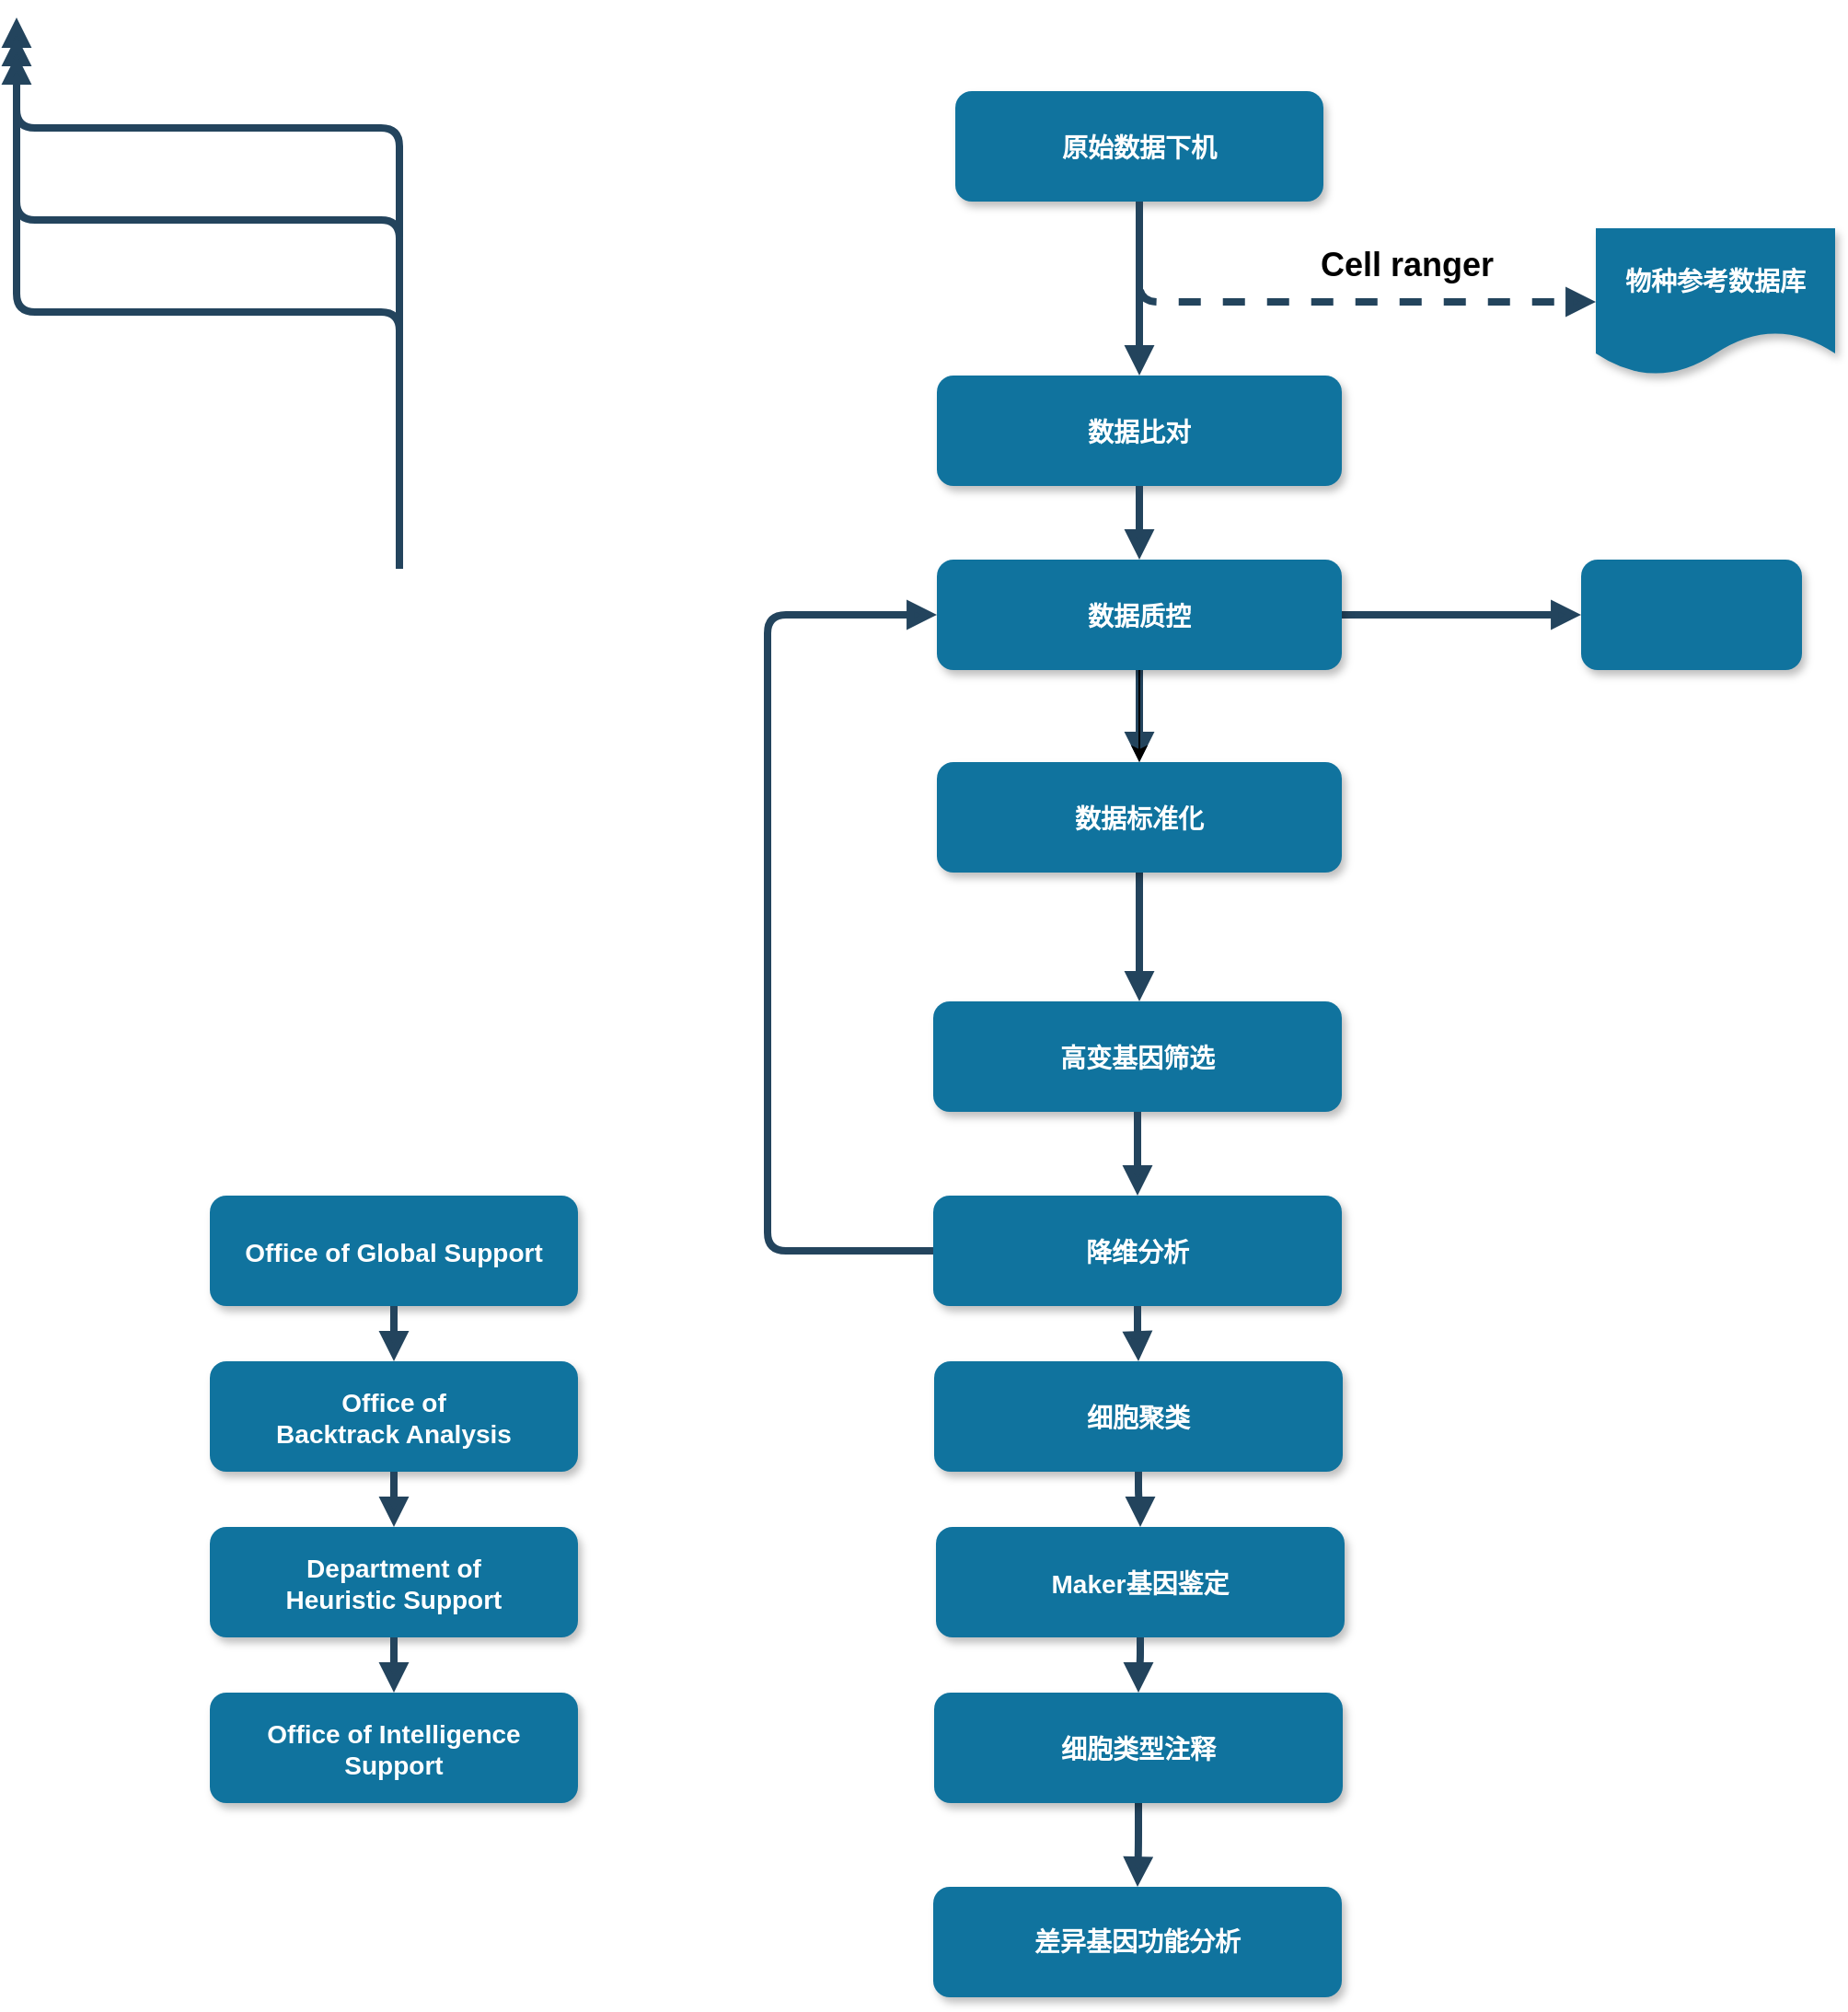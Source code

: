 <mxfile version="13.6.2" type="github">
  <diagram name="Page-1" id="97916047-d0de-89f5-080d-49f4d83e522f">
    <mxGraphModel dx="1483" dy="829" grid="1" gridSize="10" guides="1" tooltips="1" connect="1" arrows="1" fold="1" page="1" pageScale="1.5" pageWidth="1169" pageHeight="827" background="#ffffff" math="0" shadow="0">
      <root>
        <mxCell id="0" />
        <mxCell id="1" parent="0" />
        <mxCell id="2" value="原始数据下机" style="rounded=1;fillColor=#10739E;strokeColor=none;shadow=1;gradientColor=none;fontStyle=1;fontColor=#FFFFFF;fontSize=14;" parent="1" vertex="1">
          <mxGeometry x="672" y="205.5" width="200" height="60" as="geometry" />
        </mxCell>
        <mxCell id="3" value="数据比对" style="rounded=1;fillColor=#10739E;strokeColor=none;shadow=1;gradientColor=none;fontStyle=1;fontColor=#FFFFFF;fontSize=14;verticalAlign=middle;" parent="1" vertex="1">
          <mxGeometry x="662" y="360" width="220" height="60" as="geometry" />
        </mxCell>
        <mxCell id="9" value="Office of Global Support" style="rounded=1;fillColor=#10739E;strokeColor=none;shadow=1;gradientColor=none;fontStyle=1;fontColor=#FFFFFF;fontSize=14;" parent="1" vertex="1">
          <mxGeometry x="267" y="805.5" width="200" height="60" as="geometry" />
        </mxCell>
        <mxCell id="10" value="Office of &#xa;Backtrack Analysis" style="rounded=1;fillColor=#10739E;strokeColor=none;shadow=1;gradientColor=none;fontStyle=1;fontColor=#FFFFFF;fontSize=14;" parent="1" vertex="1">
          <mxGeometry x="267" y="895.5" width="200" height="60" as="geometry" />
        </mxCell>
        <mxCell id="11" value="Department of &#xa;Heuristic Support" style="rounded=1;fillColor=#10739E;strokeColor=none;shadow=1;gradientColor=none;fontStyle=1;fontColor=#FFFFFF;fontSize=14;" parent="1" vertex="1">
          <mxGeometry x="267" y="985.5" width="200" height="60" as="geometry" />
        </mxCell>
        <mxCell id="12" value="Office of Intelligence &#xa;Support" style="rounded=1;fillColor=#10739E;strokeColor=none;shadow=1;gradientColor=none;fontStyle=1;fontColor=#FFFFFF;fontSize=14;" parent="1" vertex="1">
          <mxGeometry x="267" y="1075.5" width="200" height="60" as="geometry" />
        </mxCell>
        <mxCell id="18" value="高变基因筛选" style="rounded=1;fillColor=#10739E;strokeColor=none;shadow=1;gradientColor=none;fontStyle=1;fontColor=#FFFFFF;fontSize=14;" parent="1" vertex="1">
          <mxGeometry x="660" y="700" width="222" height="60" as="geometry" />
        </mxCell>
        <mxCell id="19" value="降维分析" style="rounded=1;fillColor=#10739E;strokeColor=none;shadow=1;gradientColor=none;fontStyle=1;fontColor=#FFFFFF;fontSize=14;" parent="1" vertex="1">
          <mxGeometry x="660" y="805.5" width="222" height="60" as="geometry" />
        </mxCell>
        <mxCell id="20" value="细胞聚类" style="rounded=1;fillColor=#10739E;strokeColor=none;shadow=1;gradientColor=none;fontStyle=1;fontColor=#FFFFFF;fontSize=14;" parent="1" vertex="1">
          <mxGeometry x="660.5" y="895.5" width="222" height="60" as="geometry" />
        </mxCell>
        <mxCell id="21" value="Maker基因鉴定" style="rounded=1;fillColor=#10739E;strokeColor=none;shadow=1;gradientColor=none;fontStyle=1;fontColor=#FFFFFF;fontSize=14;" parent="1" vertex="1">
          <mxGeometry x="661.5" y="985.5" width="222" height="60" as="geometry" />
        </mxCell>
        <mxCell id="O0lkl8zHiSeVPPPmKp58-76" value="" style="edgeStyle=orthogonalEdgeStyle;rounded=1;orthogonalLoop=1;jettySize=auto;html=1;fontSize=11;fontColor=#000000;fontStyle=1;strokeColor=#23445D;strokeWidth=4;endFill=1;endArrow=block;" edge="1" parent="1" source="22" target="O0lkl8zHiSeVPPPmKp58-75">
          <mxGeometry relative="1" as="geometry" />
        </mxCell>
        <mxCell id="22" value="细胞类型注释" style="rounded=1;fillColor=#10739E;strokeColor=none;shadow=1;gradientColor=none;fontStyle=1;fontColor=#FFFFFF;fontSize=14;" parent="1" vertex="1">
          <mxGeometry x="660.5" y="1075.5" width="222" height="60" as="geometry" />
        </mxCell>
        <mxCell id="29" value="" style="edgeStyle=elbowEdgeStyle;elbow=vertical;strokeWidth=4;endArrow=block;endFill=1;fontStyle=1;strokeColor=#23445D;" parent="1" source="2" target="3" edge="1">
          <mxGeometry x="22" y="165.5" width="100" height="100" as="geometry">
            <mxPoint x="22" y="265.5" as="sourcePoint" />
            <mxPoint x="122" y="165.5" as="targetPoint" />
          </mxGeometry>
        </mxCell>
        <mxCell id="30" value="" style="edgeStyle=elbowEdgeStyle;elbow=vertical;strokeWidth=4;endArrow=block;endFill=1;fontStyle=1;strokeColor=#23445D;entryX=0.5;entryY=0;entryDx=0;entryDy=0;exitX=0.5;exitY=1;exitDx=0;exitDy=0;" parent="1" source="O0lkl8zHiSeVPPPmKp58-67" target="O0lkl8zHiSeVPPPmKp58-66" edge="1">
          <mxGeometry x="22" y="165.5" width="100" height="100" as="geometry">
            <mxPoint x="22" y="265.5" as="sourcePoint" />
            <mxPoint x="770" y="460" as="targetPoint" />
            <Array as="points">
              <mxPoint x="767" y="495" />
            </Array>
          </mxGeometry>
        </mxCell>
        <mxCell id="33" value="" style="edgeStyle=elbowEdgeStyle;elbow=vertical;strokeWidth=4;endArrow=block;endFill=1;fontStyle=1;dashed=1;strokeColor=#23445D;entryX=0;entryY=0.5;entryDx=0;entryDy=0;" parent="1" source="2" target="O0lkl8zHiSeVPPPmKp58-56" edge="1">
          <mxGeometry x="22" y="165.5" width="100" height="100" as="geometry">
            <mxPoint x="22" y="265.5" as="sourcePoint" />
            <mxPoint x="1080" y="260" as="targetPoint" />
            <Array as="points">
              <mxPoint x="880" y="320" />
            </Array>
          </mxGeometry>
        </mxCell>
        <mxCell id="34" value="" style="edgeStyle=elbowEdgeStyle;elbow=vertical;strokeWidth=4;endArrow=block;endFill=1;fontStyle=1;strokeColor=#23445D;entryX=0;entryY=0.5;entryDx=0;entryDy=0;exitX=0;exitY=0.5;exitDx=0;exitDy=0;" parent="1" source="19" target="O0lkl8zHiSeVPPPmKp58-67" edge="1">
          <mxGeometry x="7" y="265.5" width="100" height="100" as="geometry">
            <mxPoint x="680" y="840" as="sourcePoint" />
            <mxPoint x="650" y="480" as="targetPoint" />
            <Array as="points">
              <mxPoint x="570" y="670" />
            </Array>
          </mxGeometry>
        </mxCell>
        <mxCell id="39" value="" style="edgeStyle=elbowEdgeStyle;elbow=vertical;strokeWidth=4;endArrow=block;endFill=1;fontStyle=1;strokeColor=#23445D;" parent="1" source="9" target="10" edge="1">
          <mxGeometry x="47" y="275.5" width="100" height="100" as="geometry">
            <mxPoint x="47" y="375.5" as="sourcePoint" />
            <mxPoint x="147" y="275.5" as="targetPoint" />
          </mxGeometry>
        </mxCell>
        <mxCell id="40" value="" style="edgeStyle=elbowEdgeStyle;elbow=vertical;strokeWidth=4;endArrow=block;endFill=1;fontStyle=1;strokeColor=#23445D;" parent="1" source="10" target="11" edge="1">
          <mxGeometry x="47" y="285.5" width="100" height="100" as="geometry">
            <mxPoint x="47" y="385.5" as="sourcePoint" />
            <mxPoint x="147" y="285.5" as="targetPoint" />
          </mxGeometry>
        </mxCell>
        <mxCell id="41" value="" style="edgeStyle=elbowEdgeStyle;elbow=vertical;strokeWidth=4;endArrow=block;endFill=1;fontStyle=1;strokeColor=#23445D;" parent="1" source="11" target="12" edge="1">
          <mxGeometry x="47" y="295.5" width="100" height="100" as="geometry">
            <mxPoint x="47" y="395.5" as="sourcePoint" />
            <mxPoint x="147" y="295.5" as="targetPoint" />
          </mxGeometry>
        </mxCell>
        <mxCell id="42" value="" style="edgeStyle=elbowEdgeStyle;elbow=vertical;strokeWidth=4;endArrow=block;endFill=1;fontStyle=1;strokeColor=#23445D;" parent="1" target="14" edge="1">
          <mxGeometry x="62" y="165.5" width="100" height="100" as="geometry">
            <mxPoint x="370" y="285" as="sourcePoint" />
            <mxPoint x="162" y="165.5" as="targetPoint" />
          </mxGeometry>
        </mxCell>
        <mxCell id="43" value="" style="edgeStyle=elbowEdgeStyle;elbow=vertical;strokeWidth=4;endArrow=block;endFill=1;fontStyle=1;strokeColor=#23445D;" parent="1" target="15" edge="1">
          <mxGeometry x="62" y="175.5" width="100" height="100" as="geometry">
            <mxPoint x="370" y="375" as="sourcePoint" />
            <mxPoint x="162" y="175.5" as="targetPoint" />
          </mxGeometry>
        </mxCell>
        <mxCell id="44" value="" style="edgeStyle=elbowEdgeStyle;elbow=vertical;strokeWidth=4;endArrow=block;endFill=1;fontStyle=1;strokeColor=#23445D;" parent="1" target="16" edge="1">
          <mxGeometry x="62" y="185.5" width="100" height="100" as="geometry">
            <mxPoint x="370" y="465" as="sourcePoint" />
            <mxPoint x="162" y="185.5" as="targetPoint" />
          </mxGeometry>
        </mxCell>
        <mxCell id="46" value="" style="edgeStyle=elbowEdgeStyle;elbow=vertical;strokeWidth=4;endArrow=block;endFill=1;fontStyle=1;strokeColor=#23445D;" parent="1" source="18" target="19" edge="1">
          <mxGeometry x="57" y="265.5" width="100" height="100" as="geometry">
            <mxPoint x="57" y="365.5" as="sourcePoint" />
            <mxPoint x="157" y="265.5" as="targetPoint" />
          </mxGeometry>
        </mxCell>
        <mxCell id="47" value="" style="edgeStyle=elbowEdgeStyle;elbow=vertical;strokeWidth=4;endArrow=block;endFill=1;fontStyle=1;strokeColor=#23445D;" parent="1" source="19" target="20" edge="1">
          <mxGeometry x="-88" y="275.5" width="100" height="100" as="geometry">
            <mxPoint x="-88" y="375.5" as="sourcePoint" />
            <mxPoint x="12" y="275.5" as="targetPoint" />
          </mxGeometry>
        </mxCell>
        <mxCell id="48" value="" style="edgeStyle=elbowEdgeStyle;elbow=vertical;strokeWidth=4;endArrow=block;endFill=1;fontStyle=1;strokeColor=#23445D;" parent="1" source="20" target="21" edge="1">
          <mxGeometry x="-88" y="285.5" width="100" height="100" as="geometry">
            <mxPoint x="-88" y="385.5" as="sourcePoint" />
            <mxPoint x="12" y="285.5" as="targetPoint" />
          </mxGeometry>
        </mxCell>
        <mxCell id="49" value="" style="edgeStyle=elbowEdgeStyle;elbow=vertical;strokeWidth=4;endArrow=block;endFill=1;fontStyle=1;strokeColor=#23445D;" parent="1" source="21" target="22" edge="1">
          <mxGeometry x="-88" y="295.5" width="100" height="100" as="geometry">
            <mxPoint x="-88" y="395.5" as="sourcePoint" />
            <mxPoint x="12" y="295.5" as="targetPoint" />
          </mxGeometry>
        </mxCell>
        <mxCell id="55" value="" style="edgeStyle=elbowEdgeStyle;elbow=vertical;strokeWidth=4;endArrow=block;endFill=1;fontStyle=1;strokeColor=#23445D;exitX=0.5;exitY=1;exitDx=0;exitDy=0;" parent="1" source="O0lkl8zHiSeVPPPmKp58-66" target="18" edge="1">
          <mxGeometry x="7" y="265.5" width="100" height="100" as="geometry">
            <mxPoint x="755" y="620" as="sourcePoint" />
            <mxPoint x="107" y="265.5" as="targetPoint" />
            <Array as="points">
              <mxPoint x="785" y="746" />
              <mxPoint x="927" y="655.5" />
            </Array>
          </mxGeometry>
        </mxCell>
        <mxCell id="O0lkl8zHiSeVPPPmKp58-56" value="物种参考数据库" style="shape=document;boundedLbl=1;fillColor=#10739E;fontSize=14;fontColor=#FFFFFF;shadow=1;sketch=0;strokeColor=none;fontStyle=1" vertex="1" parent="1">
          <mxGeometry x="1020" y="280" width="130" height="80" as="geometry" />
        </mxCell>
        <mxCell id="O0lkl8zHiSeVPPPmKp58-58" value="Text" style="text;html=1;resizable=0;autosize=1;align=center;verticalAlign=middle;points=[];fillColor=none;strokeColor=none;rounded=0;shadow=1;sketch=0;fontSize=14;fontColor=#FFFFFF;" vertex="1" parent="1">
          <mxGeometry x="860" y="550" width="40" height="20" as="geometry" />
        </mxCell>
        <mxCell id="O0lkl8zHiSeVPPPmKp58-59" value="&lt;b style=&quot;font-size: 18px&quot;&gt;&lt;font color=&quot;#000000&quot; style=&quot;font-size: 18px&quot;&gt;Cell ranger&lt;/font&gt;&lt;/b&gt;" style="text;html=1;resizable=0;autosize=1;align=center;verticalAlign=middle;points=[];fillColor=none;strokeColor=none;rounded=0;shadow=1;sketch=0;fontSize=18;fontColor=#FFFFFF;" vertex="1" parent="1">
          <mxGeometry x="862" y="285" width="110" height="30" as="geometry" />
        </mxCell>
        <mxCell id="O0lkl8zHiSeVPPPmKp58-66" value="数据标准化" style="rounded=1;fillColor=#10739E;strokeColor=none;shadow=1;gradientColor=none;fontStyle=1;fontColor=#FFFFFF;fontSize=14;verticalAlign=middle;" vertex="1" parent="1">
          <mxGeometry x="662" y="570" width="220" height="60" as="geometry" />
        </mxCell>
        <mxCell id="O0lkl8zHiSeVPPPmKp58-72" value="" style="edgeStyle=orthogonalEdgeStyle;rounded=0;orthogonalLoop=1;jettySize=auto;html=1;fontSize=18;fontColor=#FFFFFF;" edge="1" parent="1" source="O0lkl8zHiSeVPPPmKp58-67" target="O0lkl8zHiSeVPPPmKp58-66">
          <mxGeometry relative="1" as="geometry" />
        </mxCell>
        <mxCell id="O0lkl8zHiSeVPPPmKp58-74" value="" style="edgeStyle=orthogonalEdgeStyle;rounded=1;orthogonalLoop=1;jettySize=auto;html=1;fontSize=11;fontColor=#000000;fontStyle=1;strokeColor=#23445D;strokeWidth=4;endFill=1;endArrow=block;" edge="1" parent="1" source="O0lkl8zHiSeVPPPmKp58-67" target="O0lkl8zHiSeVPPPmKp58-73">
          <mxGeometry relative="1" as="geometry" />
        </mxCell>
        <mxCell id="O0lkl8zHiSeVPPPmKp58-67" value="数据质控" style="rounded=1;fillColor=#10739E;strokeColor=none;shadow=1;gradientColor=none;fontStyle=1;fontColor=#FFFFFF;fontSize=14;verticalAlign=middle;" vertex="1" parent="1">
          <mxGeometry x="662" y="460" width="220" height="60" as="geometry" />
        </mxCell>
        <mxCell id="O0lkl8zHiSeVPPPmKp58-68" value="" style="edgeStyle=elbowEdgeStyle;elbow=vertical;strokeWidth=4;endArrow=block;endFill=1;fontStyle=1;strokeColor=#23445D;entryX=0.5;entryY=0;entryDx=0;entryDy=0;exitX=0.5;exitY=1;exitDx=0;exitDy=0;" edge="1" parent="1" source="3" target="O0lkl8zHiSeVPPPmKp58-67">
          <mxGeometry x="60" y="70.5" width="100" height="100" as="geometry">
            <mxPoint x="800" y="420" as="sourcePoint" />
            <mxPoint x="810" y="475" as="targetPoint" />
            <Array as="points" />
          </mxGeometry>
        </mxCell>
        <mxCell id="O0lkl8zHiSeVPPPmKp58-73" value="" style="shape=process;whiteSpace=wrap;html=1;backgroundOutline=1;rounded=1;shadow=1;fontSize=14;fontColor=#FFFFFF;fontStyle=1;strokeColor=none;fillColor=#10739E;" vertex="1" parent="1">
          <mxGeometry x="1012" y="460" width="120" height="60" as="geometry" />
        </mxCell>
        <mxCell id="O0lkl8zHiSeVPPPmKp58-75" value="差异基因功能分析" style="shape=process;whiteSpace=wrap;html=1;backgroundOutline=1;rounded=1;shadow=1;fontSize=14;fontColor=#FFFFFF;fontStyle=1;strokeColor=none;fillColor=#10739E;" vertex="1" parent="1">
          <mxGeometry x="660" y="1181" width="222" height="60" as="geometry" />
        </mxCell>
      </root>
    </mxGraphModel>
  </diagram>
</mxfile>
